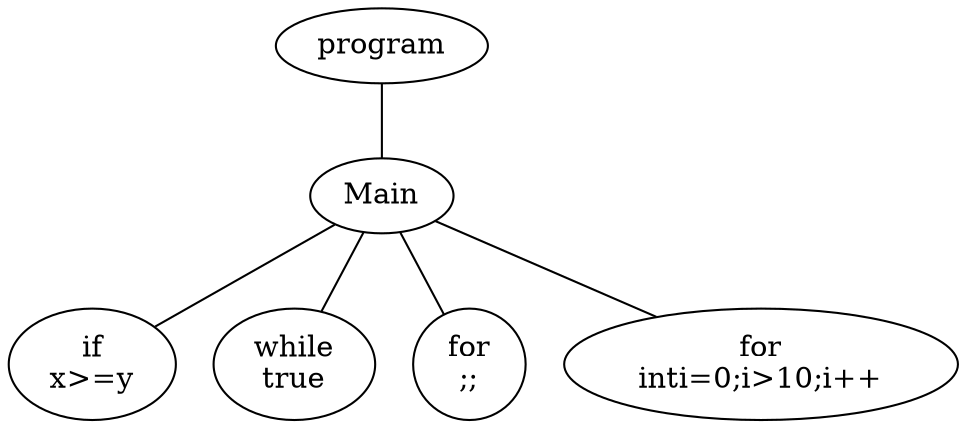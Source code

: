 graph AST {
0[label="program"];
1[label="Main"];
0 -- 1;
2[label="if
x>=y"];
1 -- 2;
3[label="while
true"];
1 -- 3;
4[label="for
;;"];
1 -- 4;
5[label="for
inti=0;i>10;i++"];
1 -- 5;

}